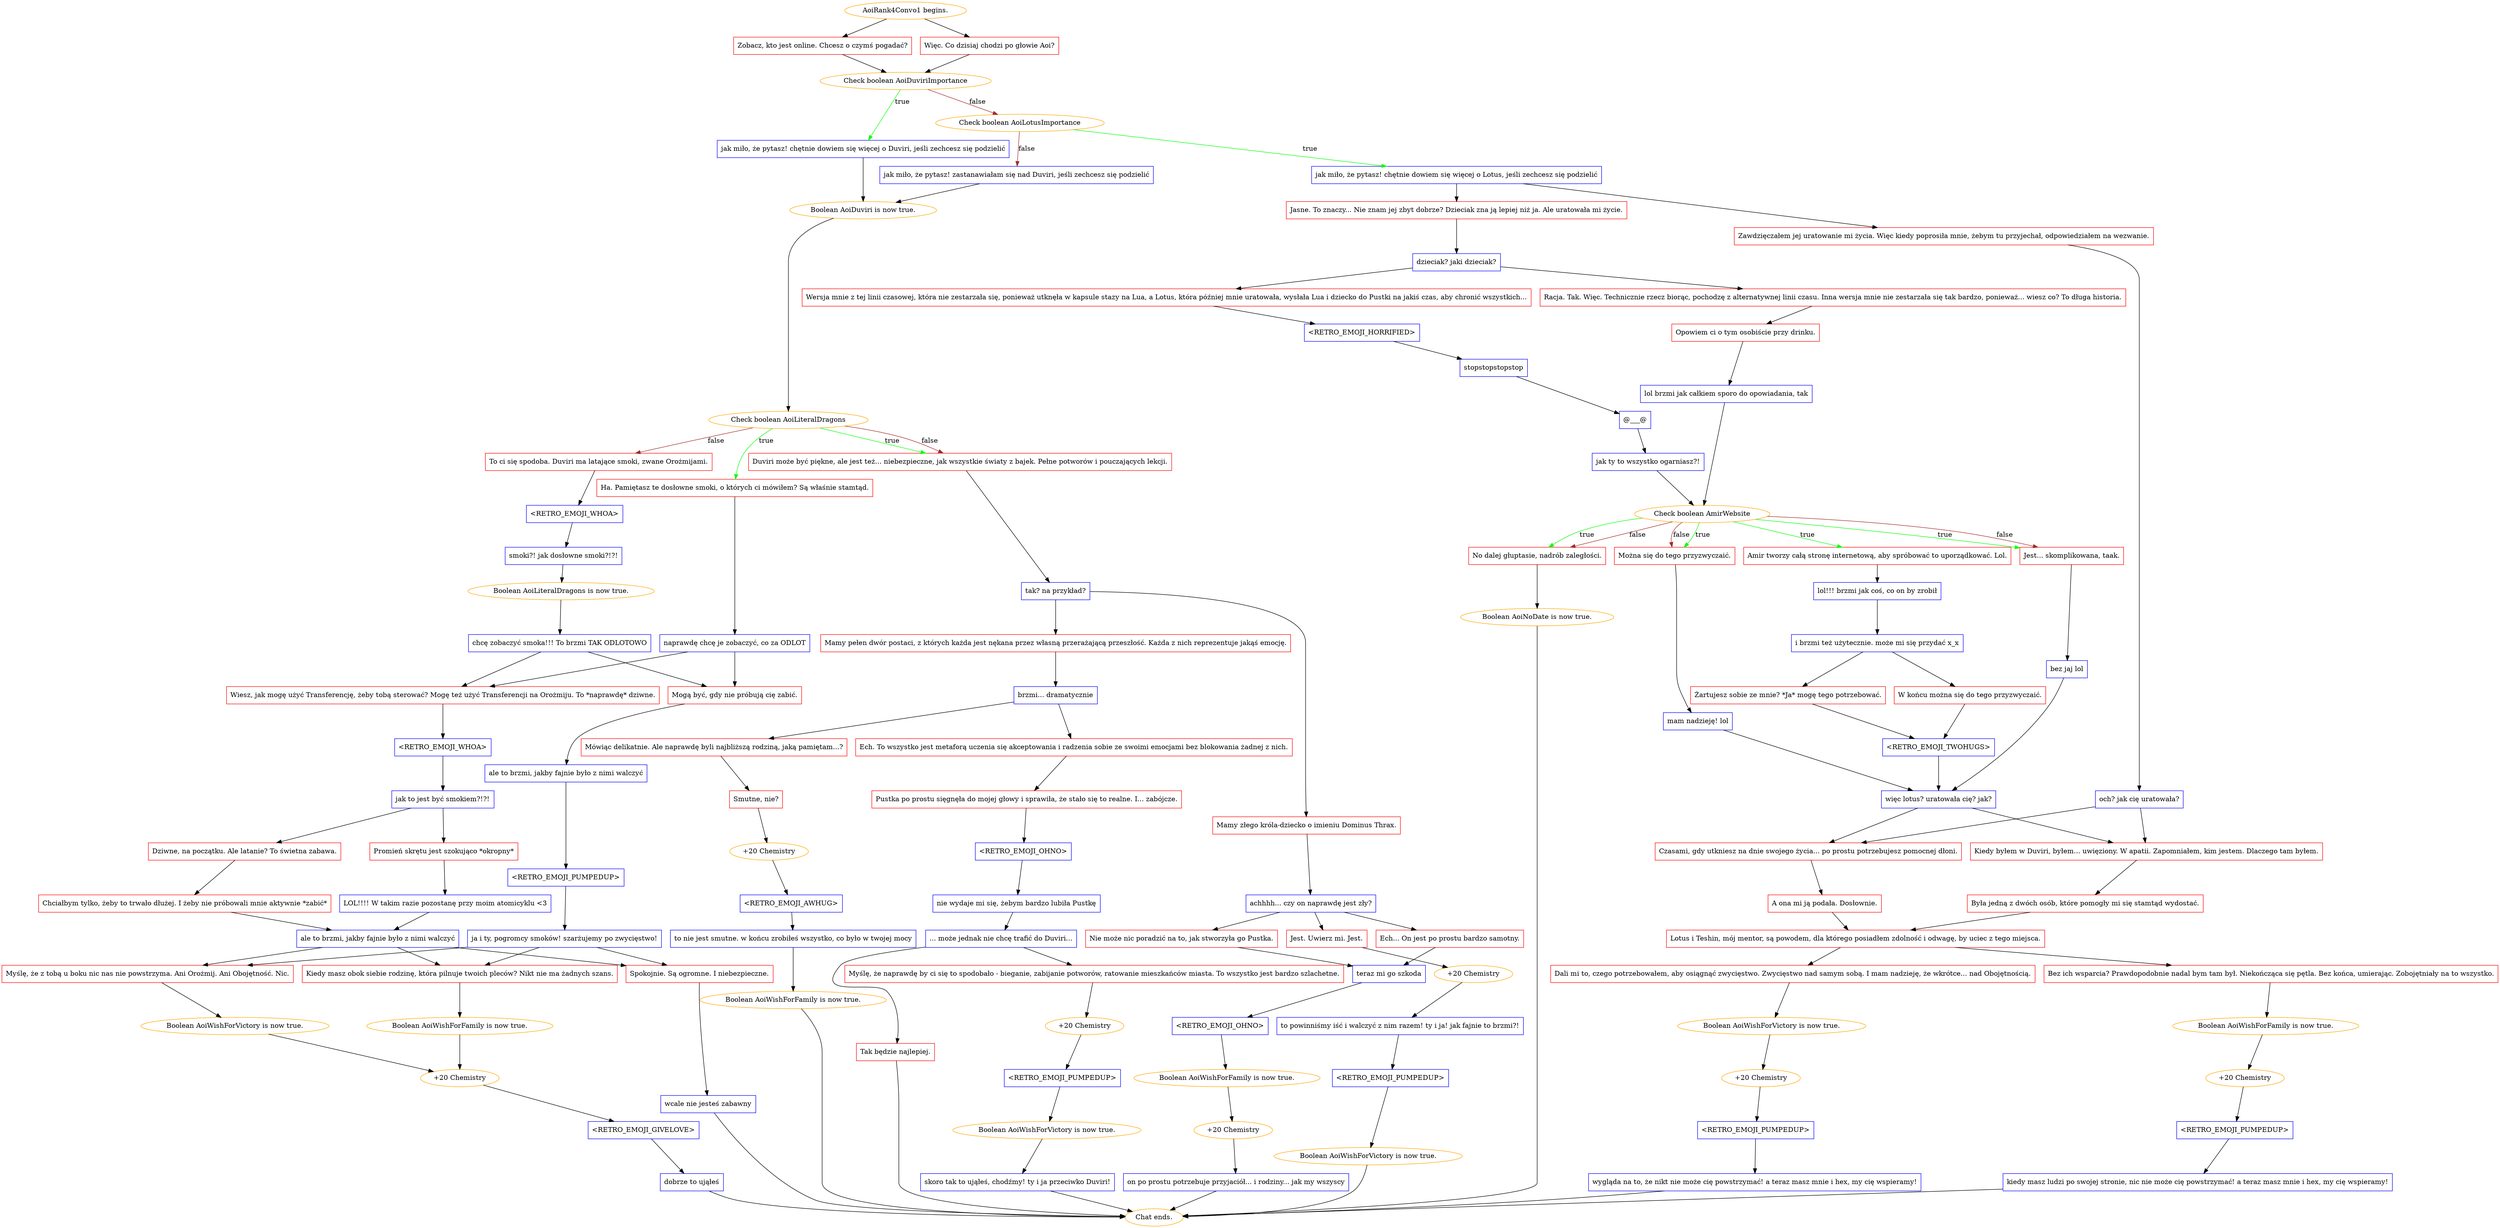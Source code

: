 digraph {
	"AoiRank4Convo1 begins." [color=orange];
		"AoiRank4Convo1 begins." -> j662337727;
		"AoiRank4Convo1 begins." -> j1761794942;
	j662337727 [label="Zobacz, kto jest online. Chcesz o czymś pogadać?",shape=box,color=red];
		j662337727 -> j1809401539;
	j1761794942 [label="Więc. Co dzisiaj chodzi po głowie Aoi?",shape=box,color=red];
		j1761794942 -> j1809401539;
	j1809401539 [label="Check boolean AoiDuviriImportance",color=orange];
		j1809401539 -> j3191981712 [label=true,color=green];
		j1809401539 -> j154481637 [label=false,color=brown];
	j3191981712 [label="jak miło, że pytasz! chętnie dowiem się więcej o Duviri, jeśli zechcesz się podzielić",shape=box,color=blue];
		j3191981712 -> j2368671069;
	j154481637 [label="Check boolean AoiLotusImportance",color=orange];
		j154481637 -> j705830073 [label=true,color=green];
		j154481637 -> j3463106199 [label=false,color=brown];
	j2368671069 [label="Boolean AoiDuviri is now true.",color=orange];
		j2368671069 -> j3275037065;
	j705830073 [label="jak miło, że pytasz! chętnie dowiem się więcej o Lotus, jeśli zechcesz się podzielić",shape=box,color=blue];
		j705830073 -> j612138115;
		j705830073 -> j1310340341;
	j3463106199 [label="jak miło, że pytasz! zastanawiałam się nad Duviri, jeśli zechcesz się podzielić",shape=box,color=blue];
		j3463106199 -> j2368671069;
	j3275037065 [label="Check boolean AoiLiteralDragons",color=orange];
		j3275037065 -> j1474763049 [label=true,color=green];
		j3275037065 -> j590208941 [label=true,color=green];
		j3275037065 -> j2660233285 [label=false,color=brown];
		j3275037065 -> j590208941 [label=false,color=brown];
	j612138115 [label="Jasne. To znaczy... Nie znam jej zbyt dobrze? Dzieciak zna ją lepiej niż ja. Ale uratowała mi życie.",shape=box,color=red];
		j612138115 -> j878218960;
	j1310340341 [label="Zawdzięczałem jej uratowanie mi życia. Więc kiedy poprosiła mnie, żebym tu przyjechał, odpowiedziałem na wezwanie.",shape=box,color=red];
		j1310340341 -> j2014678630;
	j1474763049 [label="Ha. Pamiętasz te dosłowne smoki, o których ci mówiłem? Są właśnie stamtąd.",shape=box,color=red];
		j1474763049 -> j880478018;
	j590208941 [label="Duviri może być piękne, ale jest też... niebezpieczne, jak wszystkie światy z bajek. Pełne potworów i pouczających lekcji.",shape=box,color=red];
		j590208941 -> j99931057;
	j2660233285 [label="To ci się spodoba. Duviri ma latające smoki, zwane Orożmijami.",shape=box,color=red];
		j2660233285 -> j460764135;
	j878218960 [label="dzieciak? jaki dzieciak?",shape=box,color=blue];
		j878218960 -> j3514809020;
		j878218960 -> j2639994702;
	j2014678630 [label="och? jak cię uratowała?",shape=box,color=blue];
		j2014678630 -> j379429854;
		j2014678630 -> j1223982410;
	j880478018 [label="naprawdę chcę je zobaczyć, co za ODLOT",shape=box,color=blue];
		j880478018 -> j3891601764;
		j880478018 -> j3430334950;
	j99931057 [label="tak? na przykład?",shape=box,color=blue];
		j99931057 -> j1383592608;
		j99931057 -> j1326805275;
	j460764135 [label="<RETRO_EMOJI_WHOA>",shape=box,color=blue];
		j460764135 -> j2959524419;
	j3514809020 [label="Wersja mnie z tej linii czasowej, która nie zestarzała się, ponieważ utknęła w kapsule stazy na Lua, a Lotus, która później mnie uratowała, wysłała Lua i dziecko do Pustki na jakiś czas, aby chronić wszystkich...",shape=box,color=red];
		j3514809020 -> j3038891228;
	j2639994702 [label="Racja. Tak. Więc. Technicznie rzecz biorąc, pochodzę z alternatywnej linii czasu. Inna wersja mnie nie zestarzała się tak bardzo, ponieważ... wiesz co? To długa historia.",shape=box,color=red];
		j2639994702 -> j2847528997;
	j379429854 [label="Kiedy byłem w Duviri, byłem... uwięziony. W apatii. Zapomniałem, kim jestem. Dlaczego tam byłem.",shape=box,color=red];
		j379429854 -> j796725391;
	j1223982410 [label="Czasami, gdy utkniesz na dnie swojego życia... po prostu potrzebujesz pomocnej dłoni.",shape=box,color=red];
		j1223982410 -> j2737518911;
	j3891601764 [label="Wiesz, jak mogę użyć Transferencję, żeby tobą sterować? Mogę też użyć Transferencji na Orożmiju. To *naprawdę* dziwne.",shape=box,color=red];
		j3891601764 -> j228343187;
	j3430334950 [label="Mogą być, gdy nie próbują cię zabić.",shape=box,color=red];
		j3430334950 -> j100492572;
	j1383592608 [label="Mamy złego króla-dziecko o imieniu Dominus Thrax.",shape=box,color=red];
		j1383592608 -> j3402695599;
	j1326805275 [label="Mamy pełen dwór postaci, z których każda jest nękana przez własną przerażającą przeszłość. Każda z nich reprezentuje jakąś emocję.",shape=box,color=red];
		j1326805275 -> j1412108572;
	j2959524419 [label="smoki?! jak dosłowne smoki?!?!",shape=box,color=blue];
		j2959524419 -> j2402325831;
	j3038891228 [label="<RETRO_EMOJI_HORRIFIED>",shape=box,color=blue];
		j3038891228 -> j1099941555;
	j2847528997 [label="Opowiem ci o tym osobiście przy drinku.",shape=box,color=red];
		j2847528997 -> j112197641;
	j796725391 [label="Była jedną z dwóch osób, które pomogły mi się stamtąd wydostać.",shape=box,color=red];
		j796725391 -> j3667421592;
	j2737518911 [label="A ona mi ją podała. Dosłownie.",shape=box,color=red];
		j2737518911 -> j3667421592;
	j228343187 [label="<RETRO_EMOJI_WHOA>",shape=box,color=blue];
		j228343187 -> j1750247694;
	j100492572 [label="ale to brzmi, jakby fajnie było z nimi walczyć",shape=box,color=blue];
		j100492572 -> j2941163324;
	j3402695599 [label="achhhh... czy on naprawdę jest zły?",shape=box,color=blue];
		j3402695599 -> j4047646302;
		j3402695599 -> j3769078223;
		j3402695599 -> j4176381538;
	j1412108572 [label="brzmi... dramatycznie",shape=box,color=blue];
		j1412108572 -> j39077573;
		j1412108572 -> j4047740324;
	j2402325831 [label="Boolean AoiLiteralDragons is now true.",color=orange];
		j2402325831 -> j3786519605;
	j1099941555 [label="stopstopstopstop",shape=box,color=blue];
		j1099941555 -> j1429593344;
	j112197641 [label="lol brzmi jak całkiem sporo do opowiadania, tak",shape=box,color=blue];
		j112197641 -> j3403710368;
	j3667421592 [label="Lotus i Teshin, mój mentor, są powodem, dla którego posiadłem zdolność i odwagę, by uciec z tego miejsca.",shape=box,color=red];
		j3667421592 -> j984554423;
		j3667421592 -> j732965021;
	j1750247694 [label="jak to jest być smokiem?!?!",shape=box,color=blue];
		j1750247694 -> j2966094051;
		j1750247694 -> j2333478185;
	j2941163324 [label="<RETRO_EMOJI_PUMPEDUP>",shape=box,color=blue];
		j2941163324 -> j2114106923;
	j4047646302 [label="Jest. Uwierz mi. Jest.",shape=box,color=red];
		j4047646302 -> j2549479516;
	j3769078223 [label="Ech... On jest po prostu bardzo samotny.",shape=box,color=red];
		j3769078223 -> j223522703;
	j4176381538 [label="Nie może nic poradzić na to, jak stworzyła go Pustka.",shape=box,color=red];
		j4176381538 -> j223522703;
	j39077573 [label="Mówiąc delikatnie. Ale naprawdę byli najbliższą rodziną, jaką pamiętam...?",shape=box,color=red];
		j39077573 -> j1112999086;
	j4047740324 [label="Ech. To wszystko jest metaforą uczenia się akceptowania i radzenia sobie ze swoimi emocjami bez blokowania żadnej z nich.",shape=box,color=red];
		j4047740324 -> j893632973;
	j3786519605 [label="chcę zobaczyć smoka!!! To brzmi TAK ODLOTOWO",shape=box,color=blue];
		j3786519605 -> j3891601764;
		j3786519605 -> j3430334950;
	j1429593344 [label="@___@",shape=box,color=blue];
		j1429593344 -> j1746080800;
	j3403710368 [label="Check boolean AmirWebsite",color=orange];
		j3403710368 -> j400300330 [label=true,color=green];
		j3403710368 -> j3923432182 [label=true,color=green];
		j3403710368 -> j1520539966 [label=true,color=green];
		j3403710368 -> j196570515 [label=true,color=green];
		j3403710368 -> j3923432182 [label=false,color=brown];
		j3403710368 -> j1520539966 [label=false,color=brown];
		j3403710368 -> j196570515 [label=false,color=brown];
	j984554423 [label="Bez ich wsparcia? Prawdopodobnie nadal bym tam był. Niekończąca się pętla. Bez końca, umierając. Zobojętniały na to wszystko.",shape=box,color=red];
		j984554423 -> j826974518;
	j732965021 [label="Dali mi to, czego potrzebowałem, aby osiągnąć zwycięstwo. Zwycięstwo nad samym sobą. I mam nadzieję, że wkrótce... nad Obojętnością.",shape=box,color=red];
		j732965021 -> j3541415761;
	j2966094051 [label="Promień skrętu jest szokująco *okropny*",shape=box,color=red];
		j2966094051 -> j3234539260;
	j2333478185 [label="Dziwne, na początku. Ale latanie? To świetna zabawa.",shape=box,color=red];
		j2333478185 -> j2895630403;
	j2114106923 [label="ja i ty, pogromcy smoków! szarżujemy po zwycięstwo!",shape=box,color=blue];
		j2114106923 -> j600602981;
		j2114106923 -> j175975584;
		j2114106923 -> j1564497507;
	j2549479516 [label="+20 Chemistry",color=orange];
		j2549479516 -> j3888186581;
	j223522703 [label="teraz mi go szkoda",shape=box,color=blue];
		j223522703 -> j4290692297;
	j1112999086 [label="Smutne, nie?",shape=box,color=red];
		j1112999086 -> j1401743601;
	j893632973 [label="Pustka po prostu sięgnęła do mojej głowy i sprawiła, że stało się to realne. I... zabójcze.",shape=box,color=red];
		j893632973 -> j3487382152;
	j1746080800 [label="jak ty to wszystko ogarniasz?!",shape=box,color=blue];
		j1746080800 -> j3403710368;
	j400300330 [label="Amir tworzy całą stronę internetową, aby spróbować to uporządkować. Lol.",shape=box,color=red];
		j400300330 -> j1548232282;
	j3923432182 [label="Jest... skomplikowana, taak.",shape=box,color=red];
		j3923432182 -> j2350627822;
	j1520539966 [label="Można się do tego przyzwyczaić.",shape=box,color=red];
		j1520539966 -> j2865963460;
	j196570515 [label="No dalej głuptasie, nadrób zaległości.",shape=box,color=red];
		j196570515 -> j2246494386;
	j826974518 [label="Boolean AoiWishForFamily is now true.",color=orange];
		j826974518 -> j1129512203;
	j3541415761 [label="Boolean AoiWishForVictory is now true.",color=orange];
		j3541415761 -> j1258526577;
	j3234539260 [label="LOL!!!! W takim razie pozostanę przy moim atomicyklu <3",shape=box,color=blue];
		j3234539260 -> j3205886464;
	j2895630403 [label="Chciałbym tylko, żeby to trwało dłużej. I żeby nie próbowali mnie aktywnie *zabić*",shape=box,color=red];
		j2895630403 -> j3205886464;
	j600602981 [label="Myślę, że z tobą u boku nic nas nie powstrzyma. Ani Orożmij. Ani Obojętność. Nic.",shape=box,color=red];
		j600602981 -> j1165607143;
	j175975584 [label="Kiedy masz obok siebie rodzinę, która pilnuje twoich pleców? Nikt nie ma żadnych szans.",shape=box,color=red];
		j175975584 -> j2620137214;
	j1564497507 [label="Spokojnie. Są ogromne. I niebezpieczne.",shape=box,color=red];
		j1564497507 -> j1697052;
	j3888186581 [label="to powinniśmy iść i walczyć z nim razem! ty i ja! jak fajnie to brzmi?!",shape=box,color=blue];
		j3888186581 -> j3272168861;
	j4290692297 [label="<RETRO_EMOJI_OHNO>",shape=box,color=blue];
		j4290692297 -> j2594492682;
	j1401743601 [label="+20 Chemistry",color=orange];
		j1401743601 -> j714783350;
	j3487382152 [label="<RETRO_EMOJI_OHNO>",shape=box,color=blue];
		j3487382152 -> j3742539432;
	j1548232282 [label="lol!!! brzmi jak coś, co on by zrobił",shape=box,color=blue];
		j1548232282 -> j1765232477;
	j2350627822 [label="bez jaj lol",shape=box,color=blue];
		j2350627822 -> j1622949797;
	j2865963460 [label="mam nadzieję! lol",shape=box,color=blue];
		j2865963460 -> j1622949797;
	j2246494386 [label="Boolean AoiNoDate is now true.",color=orange];
		j2246494386 -> "Chat ends.";
	j1129512203 [label="+20 Chemistry",color=orange];
		j1129512203 -> j1821676454;
	j1258526577 [label="+20 Chemistry",color=orange];
		j1258526577 -> j2203360058;
	j3205886464 [label="ale to brzmi, jakby fajnie było z nimi walczyć",shape=box,color=blue];
		j3205886464 -> j600602981;
		j3205886464 -> j175975584;
		j3205886464 -> j1564497507;
	j1165607143 [label="Boolean AoiWishForVictory is now true.",color=orange];
		j1165607143 -> j2160800425;
	j2620137214 [label="Boolean AoiWishForFamily is now true.",color=orange];
		j2620137214 -> j2160800425;
	j1697052 [label="wcale nie jesteś zabawny",shape=box,color=blue];
		j1697052 -> "Chat ends.";
	j3272168861 [label="<RETRO_EMOJI_PUMPEDUP>",shape=box,color=blue];
		j3272168861 -> j1215465885;
	j2594492682 [label="Boolean AoiWishForFamily is now true.",color=orange];
		j2594492682 -> j1859612093;
	j714783350 [label="<RETRO_EMOJI_AWHUG>",shape=box,color=blue];
		j714783350 -> j2131087529;
	j3742539432 [label="nie wydaje mi się, żebym bardzo lubiła Pustkę",shape=box,color=blue];
		j3742539432 -> j52114643;
	j1765232477 [label="i brzmi też użytecznie. może mi się przydać x_x",shape=box,color=blue];
		j1765232477 -> j2289585562;
		j1765232477 -> j3186928915;
	j1622949797 [label="więc lotus? uratowała cię? jak?",shape=box,color=blue];
		j1622949797 -> j379429854;
		j1622949797 -> j1223982410;
	"Chat ends." [color=orange];
	j1821676454 [label="<RETRO_EMOJI_PUMPEDUP>",shape=box,color=blue];
		j1821676454 -> j3798518430;
	j2203360058 [label="<RETRO_EMOJI_PUMPEDUP>",shape=box,color=blue];
		j2203360058 -> j4118024205;
	j2160800425 [label="+20 Chemistry",color=orange];
		j2160800425 -> j2127306997;
	j1215465885 [label="Boolean AoiWishForVictory is now true.",color=orange];
		j1215465885 -> "Chat ends.";
	j1859612093 [label="+20 Chemistry",color=orange];
		j1859612093 -> j3314671408;
	j2131087529 [label="to nie jest smutne. w końcu zrobiłeś wszystko, co było w twojej mocy",shape=box,color=blue];
		j2131087529 -> j3844152326;
	j52114643 [label="... może jednak nie chcę trafić do Duviri...",shape=box,color=blue];
		j52114643 -> j3340604421;
		j52114643 -> j190208866;
	j2289585562 [label="Żartujesz sobie ze mnie? *Ja* mogę tego potrzebować.",shape=box,color=red];
		j2289585562 -> j1888495888;
	j3186928915 [label="W końcu można się do tego przyzwyczaić.",shape=box,color=red];
		j3186928915 -> j1888495888;
	j3798518430 [label="kiedy masz ludzi po swojej stronie, nic nie może cię powstrzymać! a teraz masz mnie i hex, my cię wspieramy!",shape=box,color=blue];
		j3798518430 -> "Chat ends.";
	j4118024205 [label="wygląda na to, że nikt nie może cię powstrzymać! a teraz masz mnie i hex, my cię wspieramy!",shape=box,color=blue];
		j4118024205 -> "Chat ends.";
	j2127306997 [label="<RETRO_EMOJI_GIVELOVE>",shape=box,color=blue];
		j2127306997 -> j4027878670;
	j3314671408 [label="on po prostu potrzebuje przyjaciół... i rodziny... jak my wszyscy",shape=box,color=blue];
		j3314671408 -> "Chat ends.";
	j3844152326 [label="Boolean AoiWishForFamily is now true.",color=orange];
		j3844152326 -> "Chat ends.";
	j3340604421 [label="Tak będzie najlepiej.",shape=box,color=red];
		j3340604421 -> "Chat ends.";
	j190208866 [label="Myślę, że naprawdę by ci się to spodobało - bieganie, zabijanie potworów, ratowanie mieszkańców miasta. To wszystko jest bardzo szlachetne.",shape=box,color=red];
		j190208866 -> j2899175538;
	j1888495888 [label="<RETRO_EMOJI_TWOHUGS>",shape=box,color=blue];
		j1888495888 -> j1622949797;
	j4027878670 [label="dobrze to ująłeś",shape=box,color=blue];
		j4027878670 -> "Chat ends.";
	j2899175538 [label="+20 Chemistry",color=orange];
		j2899175538 -> j2443081321;
	j2443081321 [label="<RETRO_EMOJI_PUMPEDUP>",shape=box,color=blue];
		j2443081321 -> j1275505755;
	j1275505755 [label="Boolean AoiWishForVictory is now true.",color=orange];
		j1275505755 -> j4141835759;
	j4141835759 [label="skoro tak to ująłeś, chodźmy! ty i ja przeciwko Duviri!",shape=box,color=blue];
		j4141835759 -> "Chat ends.";
}